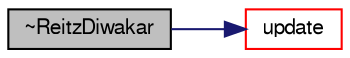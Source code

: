 digraph "~ReitzDiwakar"
{
  bgcolor="transparent";
  edge [fontname="FreeSans",fontsize="10",labelfontname="FreeSans",labelfontsize="10"];
  node [fontname="FreeSans",fontsize="10",shape=record];
  rankdir="LR";
  Node4 [label="~ReitzDiwakar",height=0.2,width=0.4,color="black", fillcolor="grey75", style="filled", fontcolor="black"];
  Node4 -> Node5 [color="midnightblue",fontsize="10",style="solid",fontname="FreeSans"];
  Node5 [label="update",height=0.2,width=0.4,color="red",URL="$a24570.html#af86a08f997bc779309ec7d00e914e292",tooltip="update the parcel properties "];
}
